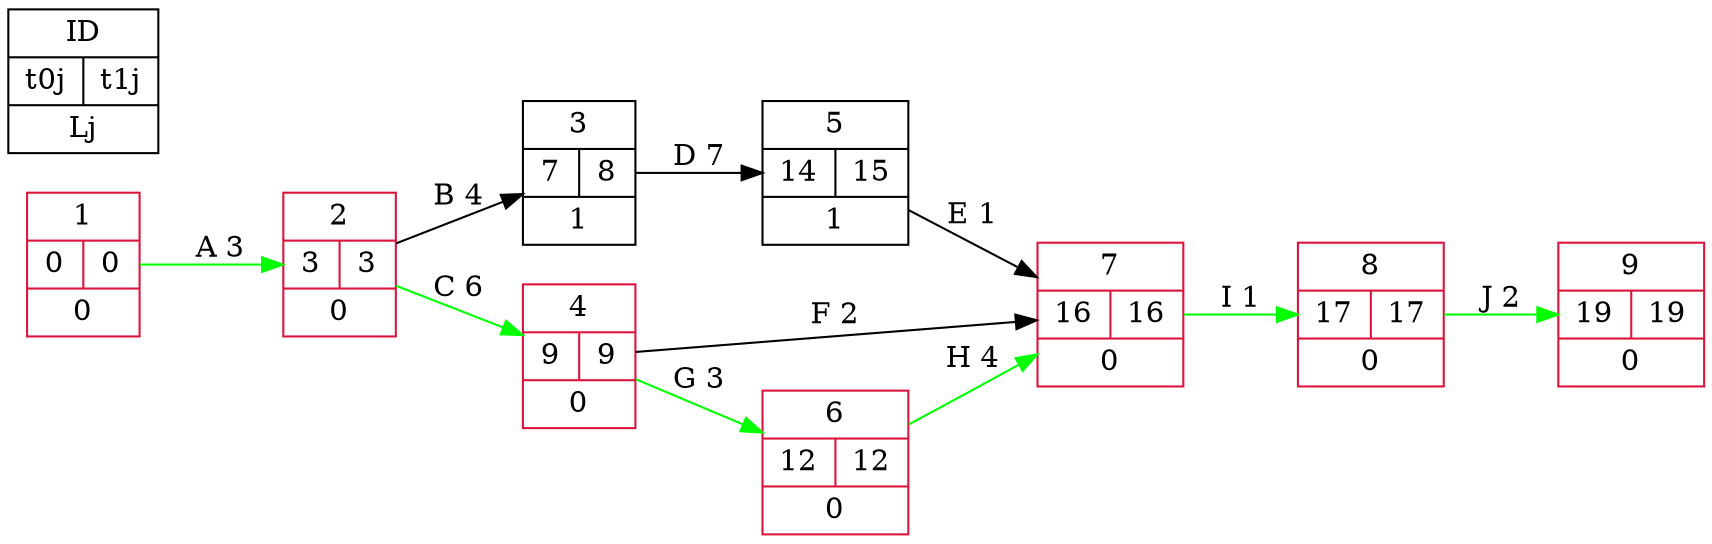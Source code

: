 digraph G { 
rankdir="LR";
struct1[shape=record,label="1|{0|0}| 0", color=crimson];struct1 -> struct2[color=green, label="A 3"];
struct2[shape=record,label="2|{3|3}| 0", color=crimson];struct2 -> struct3[label="B 4"];
struct2 -> struct4[color=green, label="C 6"];
struct3[shape=record,label="3|{7|8}| 1"];
struct3 -> struct5[label="D 7"];
struct4[shape=record,label="4|{9|9}| 0", color=crimson];struct4 -> struct7[label="F 2"];
struct4 -> struct6[color=green, label="G 3"];
struct5[shape=record,label="5|{14|15}| 1"];
struct5 -> struct7[label="E 1"];
struct6[shape=record,label="6|{12|12}| 0", color=crimson];struct6 -> struct7[color=green, label="H 4"];
struct7[shape=record,label="7|{16|16}| 0", color=crimson];struct7 -> struct8[color=green, label="I 1"];
struct8[shape=record,label="8|{17|17}| 0", color=crimson];struct8 -> struct9[color=green, label="J 2"];
struct9[shape=record,label="9|{19|19}| 0", color=crimson];
struct [shape=record,label="ID|{t0j|t1j}|Lj"];
}